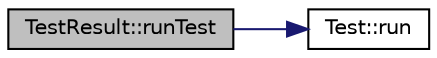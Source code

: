 digraph "TestResult::runTest"
{
  edge [fontname="Helvetica",fontsize="10",labelfontname="Helvetica",labelfontsize="10"];
  node [fontname="Helvetica",fontsize="10",shape=record];
  rankdir="LR";
  Node1 [label="TestResult::runTest",height=0.2,width=0.4,color="black", fillcolor="grey75", style="filled", fontcolor="black"];
  Node1 -> Node2 [color="midnightblue",fontsize="10",style="solid"];
  Node2 [label="Test::run",height=0.2,width=0.4,color="black", fillcolor="white", style="filled",URL="$class_test.html#a7beeb95dc0d058bd3bfea1a75463cb03",tooltip="Run the test, collecting results. "];
}
